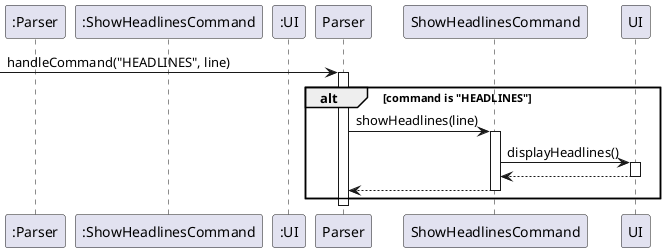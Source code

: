 @startuml
participant ":Parser"
participant ":ShowHeadlinesCommand"
participant ":UI"

[-> Parser : handleCommand("HEADLINES", line)
activate Parser

alt command is "HEADLINES"
    Parser -> ShowHeadlinesCommand : showHeadlines(line)
    activate ShowHeadlinesCommand

    ShowHeadlinesCommand -> UI : displayHeadlines()
    activate UI
    UI --> ShowHeadlinesCommand
    deactivate UI

    ShowHeadlinesCommand --> Parser
    deactivate ShowHeadlinesCommand
end

deactivate Parser
@enduml

